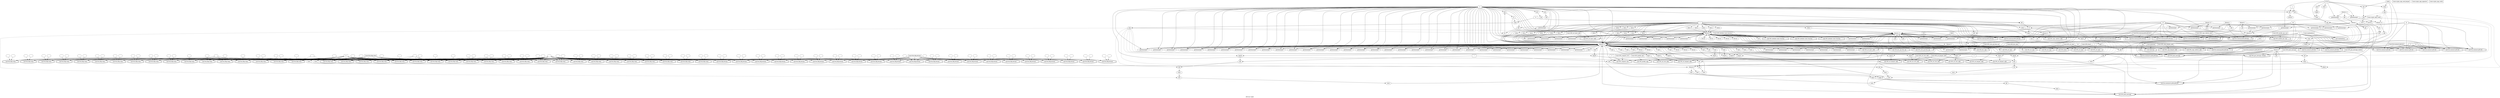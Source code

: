 digraph "DFG for 'Grafo'  "{
label="DFG for 'Grafo' ";
node_4[shape=ellipse,style=solid,label=""]
node_3[shape=doubleoctagon,style=solid,label="Call llvm.dbg.value"]
"node_4"->"node_3"
node_0[shape=ellipse,style=dashed,label="Memory 5"]
node_31[shape=octagon,style=solid,label="getelementptr"]
"node_0"->"node_31"
node_56[shape=octagon,style=solid,label="getelementptr"]
"node_0"->"node_56"
node_57[shape=doubleoctagon,style=solid,label="Call randombytes"]
"node_0"->"node_57"
node_59[shape=octagon,style=solid,label="getelementptr"]
"node_0"->"node_59"
node_33[shape=octagon,style=solid,label="bitcast"]
"node_0"->"node_33"
node_34[shape=doubleoctagon,style=solid,label="Call llvm.memcpy.p0i8.p0i8.i64"]
"node_0"->"node_34"
node_35[shape=octagon,style=solid,label="getelementptr"]
"node_0"->"node_35"
node_36[shape=octagon,style=solid,label="bitcast"]
"node_0"->"node_36"
node_37[shape=doubleoctagon,style=solid,label="Call llvm.memcpy.p0i8.p0i8.i64"]
"node_0"->"node_37"
node_38[shape=doubleoctagon,style=solid,label="Call SPX_initialize_hash_function"]
"node_0"->"node_38"
node_41[shape=doubleoctagon,style=solid,label="Call SPX_merkle_gen_root"]
"node_0"->"node_41"
node_128[shape=octagon,style=solid,label="getelementptr"]
"node_0"->"node_128"
node_129[shape=octagon,style=solid,label="bitcast"]
"node_0"->"node_129"
node_130[shape=doubleoctagon,style=solid,label="Call llvm.memcpy.p0i8.p0i8.i64"]
"node_0"->"node_130"
node_131[shape=octagon,style=solid,label="getelementptr"]
"node_0"->"node_131"
node_132[shape=octagon,style=solid,label="bitcast"]
"node_0"->"node_132"
node_133[shape=doubleoctagon,style=solid,label="Call llvm.memcpy.p0i8.p0i8.i64"]
"node_0"->"node_133"
node_134[shape=doubleoctagon,style=solid,label="Call SPX_initialize_hash_function"]
"node_0"->"node_134"
node_141[shape=octagon,style=solid,label="getelementptr"]
"node_0"->"node_141"
node_142[shape=doubleoctagon,style=solid,label="Call randombytes"]
"node_0"->"node_142"
node_143[shape=octagon,style=solid,label="getelementptr"]
"node_0"->"node_143"
node_144[shape=doubleoctagon,style=solid,label="Call SPX_gen_message_random"]
"node_0"->"node_144"
node_150[shape=doubleoctagon,style=solid,label="Call SPX_hash_message"]
"node_0"->"node_150"
node_168[shape=doubleoctagon,style=solid,label="Call SPX_fors_sign"]
"node_0"->"node_168"
node_207[shape=doubleoctagon,style=solid,label="Call SPX_merkle_sign"]
"node_0"->"node_207"
node_298[shape=octagon,style=solid,label="getelementptr"]
"node_0"->"node_298"
node_299[shape=octagon,style=solid,label="bitcast"]
"node_0"->"node_299"
node_300[shape=doubleoctagon,style=solid,label="Call llvm.memcpy.p0i8.p0i8.i64"]
"node_0"->"node_300"
node_301[shape=doubleoctagon,style=solid,label="Call SPX_initialize_hash_function"]
"node_0"->"node_301"
node_309[shape=doubleoctagon,style=solid,label="Call SPX_hash_message"]
"node_0"->"node_309"
node_325[shape=doubleoctagon,style=solid,label="Call SPX_fors_pk_from_sig"]
"node_0"->"node_325"
node_362[shape=doubleoctagon,style=solid,label="Call SPX_wots_pk_from_sig"]
"node_0"->"node_362"
node_369[shape=doubleoctagon,style=solid,label="Call SPX_thash"]
"node_0"->"node_369"
node_377[shape=doubleoctagon,style=solid,label="Call SPX_compute_root"]
"node_0"->"node_377"
node_480[shape=octagon,style=solid,label="phi"]
"node_0"->"node_480"
node_1[shape=octagon,style=solid,label="alloca"]
"node_1"->"node_0"
node_2[shape=box,style=solid,label="1"]
"node_2"->"node_1"
node_28[shape=doubleoctagon,style=solid,label="Call llvm.memcpy.p0i8.p0i8.i64"]
"node_2"->"node_28"
node_63[shape=octagon,style=solid,label="alloca"]
"node_2"->"node_63"
node_64[shape=octagon,style=solid,label="alloca"]
"node_2"->"node_64"
node_66[shape=octagon,style=solid,label="alloca"]
"node_2"->"node_66"
node_68[shape=octagon,style=solid,label="alloca"]
"node_2"->"node_68"
node_69[shape=octagon,style=solid,label="alloca"]
"node_2"->"node_69"
node_70[shape=octagon,style=solid,label="alloca"]
"node_2"->"node_70"
node_71[shape=octagon,style=solid,label="alloca"]
"node_2"->"node_71"
node_72[shape=octagon,style=solid,label="alloca"]
"node_2"->"node_72"
node_19[shape=doubleoctagon,style=solid,label="Call llvm.memcpy.p0i8.p0i8.i64"]
"node_2"->"node_19"
"node_2"->"node_34"
"node_2"->"node_35"
"node_2"->"node_37"
node_45[shape=doubleoctagon,style=solid,label="Call llvm.memcpy.p0i8.p0i8.i64"]
"node_2"->"node_45"
node_46[shape=octagon,style=solid,label="alloca"]
"node_2"->"node_46"
"node_2"->"node_128"
"node_2"->"node_130"
"node_2"->"node_133"
node_180[shape=octagon,style=solid,label="add"]
"node_2"->"node_180"
node_455[shape=doubleoctagon,style=solid,label="Call llvm.memset.p0i8.i64"]
"node_2"->"node_455"
node_230[shape=octagon,style=solid,label="alloca"]
"node_2"->"node_230"
node_231[shape=octagon,style=solid,label="alloca"]
"node_2"->"node_231"
node_232[shape=octagon,style=solid,label="alloca"]
"node_2"->"node_232"
node_233[shape=octagon,style=solid,label="alloca"]
"node_2"->"node_233"
node_234[shape=octagon,style=solid,label="alloca"]
"node_2"->"node_234"
node_235[shape=octagon,style=solid,label="alloca"]
"node_2"->"node_235"
node_236[shape=octagon,style=solid,label="alloca"]
"node_2"->"node_236"
node_237[shape=octagon,style=solid,label="alloca"]
"node_2"->"node_237"
node_238[shape=octagon,style=solid,label="alloca"]
"node_2"->"node_238"
node_239[shape=octagon,style=solid,label="alloca"]
"node_2"->"node_239"
"node_2"->"node_300"
node_307[shape=doubleoctagon,style=solid,label="Call SPX_set_type"]
"node_2"->"node_307"
node_335[shape=octagon,style=solid,label="add"]
"node_2"->"node_335"
node_405[shape=octagon,style=solid,label="alloca"]
"node_2"->"node_405"
node_429[shape=doubleoctagon,style=solid,label="Call llvm.memmove.p0i8.p0i8.i64"]
"node_2"->"node_429"
node_470[shape=doubleoctagon,style=solid,label="Call llvm.memset.p0i8.i64"]
"node_2"->"node_470"
node_475[shape=doubleoctagon,style=solid,label="Call llvm.memmove.p0i8.p0i8.i64"]
"node_2"->"node_475"
node_23[shape=box,style=solid,label="0"]
"node_23"->"node_28"
"node_23"->"node_19"
"node_23"->"node_34"
"node_23"->"node_37"
"node_23"->"node_45"
node_119[shape=doubleoctagon,style=solid,label="Call llvm.memset.p0i8.i64"]
"node_23"->"node_119"
node_127[shape=doubleoctagon,style=solid,label="Call llvm.memset.p0i8.i64"]
"node_23"->"node_127"
"node_23"->"node_130"
"node_23"->"node_133"
"node_23"->"node_455"
node_284[shape=doubleoctagon,style=solid,label="Call llvm.memset.p0i8.i64"]
"node_23"->"node_284"
node_289[shape=doubleoctagon,style=solid,label="Call llvm.memset.p0i8.i64"]
"node_23"->"node_289"
node_294[shape=doubleoctagon,style=solid,label="Call llvm.memset.p0i8.i64"]
"node_23"->"node_294"
"node_23"->"node_300"
"node_23"->"node_429"
"node_23"->"node_470"
"node_23"->"node_475"
node_24[shape=box,style=solid,label="Const:llvm.memcpy.p0i8.p0i8.i64"]
"node_24"->"node_28"
"node_24"->"node_19"
"node_24"->"node_34"
"node_24"->"node_37"
"node_24"->"node_45"
"node_24"->"node_130"
"node_24"->"node_133"
"node_24"->"node_300"
node_25[shape=ellipse,style=dashed,label="Memory 6"]
"node_25"->"node_28"
"node_25"->"node_41"
"node_25"->"node_45"
node_26[shape=octagon,style=solid,label="getelementptr"]
"node_26"->"node_25"
node_27[shape=box,style=solid,label="32"]
"node_27"->"node_26"
node_96[shape=octagon,style=solid,label="getelementptr"]
"node_27"->"node_96"
"node_27"->"node_119"
"node_27"->"node_127"
"node_27"->"node_284"
"node_27"->"node_289"
"node_27"->"node_294"
node_29[shape=ellipse,style=dashed,label="Memory 1"]
"node_29"->"node_28"
"node_29"->"node_34"
node_43[shape=octagon,style=solid,label="getelementptr"]
"node_29"->"node_43"
node_478[shape=octagon,style=solid,label="phi"]
"node_29"->"node_478"
node_30[shape=box,style=solid,label="16"]
"node_30"->"node_28"
"node_30"->"node_34"
"node_30"->"node_37"
"node_30"->"node_43"
"node_30"->"node_45"
node_91[shape=octagon,style=solid,label="getelementptr"]
"node_30"->"node_91"
"node_30"->"node_130"
"node_30"->"node_133"
"node_30"->"node_142"
node_152[shape=octagon,style=solid,label="getelementptr"]
"node_30"->"node_152"
node_398[shape=doubleoctagon,style=solid,label="Call memcmp"]
"node_30"->"node_398"
node_258[shape=octagon,style=solid,label="getelementptr"]
"node_30"->"node_258"
"node_30"->"node_300"
node_311[shape=octagon,style=solid,label="getelementptr"]
"node_30"->"node_311"
"node_31"->"node_0"
node_32[shape=box,style=solid,label="0"]
"node_32"->"node_31"
"node_32"->"node_56"
"node_32"->"node_59"
"node_32"->"node_35"
node_190[shape=octagon,style=solid,label="getelementptr"]
"node_32"->"node_190"
"node_32"->"node_128"
"node_32"->"node_131"
node_135[shape=octagon,style=solid,label="getelementptr"]
"node_32"->"node_135"
node_136[shape=doubleoctagon,style=solid,label="Call SPX_set_type"]
"node_32"->"node_136"
node_138[shape=octagon,style=solid,label="getelementptr"]
"node_32"->"node_138"
"node_32"->"node_141"
"node_32"->"node_143"
node_149[shape=octagon,style=solid,label="getelementptr"]
"node_32"->"node_149"
node_155[shape=octagon,style=solid,label="getelementptr"]
"node_32"->"node_155"
node_160[shape=octagon,style=solid,label="getelementptr"]
"node_32"->"node_160"
node_165[shape=octagon,style=solid,label="getelementptr"]
"node_32"->"node_165"
node_166[shape=octagon,style=solid,label="getelementptr"]
"node_32"->"node_166"
node_167[shape=octagon,style=solid,label="getelementptr"]
"node_32"->"node_167"
node_178[shape=octagon,style=solid,label="phi"]
"node_32"->"node_178"
node_187[shape=octagon,style=solid,label="getelementptr"]
"node_32"->"node_187"
node_396[shape=octagon,style=solid,label="getelementptr"]
"node_32"->"node_396"
node_348[shape=octagon,style=solid,label="getelementptr"]
"node_32"->"node_348"
node_349[shape=octagon,style=solid,label="getelementptr"]
"node_32"->"node_349"
node_351[shape=octagon,style=solid,label="getelementptr"]
"node_32"->"node_351"
node_355[shape=octagon,style=solid,label="getelementptr"]
"node_32"->"node_355"
node_194[shape=octagon,style=solid,label="getelementptr"]
"node_32"->"node_194"
node_195[shape=octagon,style=solid,label="getelementptr"]
"node_32"->"node_195"
node_198[shape=octagon,style=solid,label="getelementptr"]
"node_32"->"node_198"
node_202[shape=octagon,style=solid,label="getelementptr"]
"node_32"->"node_202"
node_203[shape=octagon,style=solid,label="getelementptr"]
"node_32"->"node_203"
node_204[shape=octagon,style=solid,label="getelementptr"]
"node_32"->"node_204"
"node_32"->"node_298"
node_302[shape=octagon,style=solid,label="getelementptr"]
"node_32"->"node_302"
node_303[shape=doubleoctagon,style=solid,label="Call SPX_set_type"]
"node_32"->"node_303"
node_304[shape=octagon,style=solid,label="getelementptr"]
"node_32"->"node_304"
node_306[shape=octagon,style=solid,label="getelementptr"]
"node_32"->"node_306"
node_308[shape=octagon,style=solid,label="getelementptr"]
"node_32"->"node_308"
node_314[shape=octagon,style=solid,label="getelementptr"]
"node_32"->"node_314"
node_318[shape=octagon,style=solid,label="getelementptr"]
"node_32"->"node_318"
node_322[shape=octagon,style=solid,label="getelementptr"]
"node_32"->"node_322"
node_323[shape=octagon,style=solid,label="getelementptr"]
"node_32"->"node_323"
node_324[shape=octagon,style=solid,label="getelementptr"]
"node_32"->"node_324"
node_333[shape=octagon,style=solid,label="phi"]
"node_32"->"node_333"
node_342[shape=octagon,style=solid,label="getelementptr"]
"node_32"->"node_342"
node_344[shape=octagon,style=solid,label="getelementptr"]
"node_32"->"node_344"
node_356[shape=octagon,style=solid,label="getelementptr"]
"node_32"->"node_356"
node_359[shape=octagon,style=solid,label="getelementptr"]
"node_32"->"node_359"
node_360[shape=octagon,style=solid,label="getelementptr"]
"node_32"->"node_360"
node_361[shape=octagon,style=solid,label="getelementptr"]
"node_32"->"node_361"
node_366[shape=octagon,style=solid,label="getelementptr"]
"node_32"->"node_366"
node_367[shape=octagon,style=solid,label="getelementptr"]
"node_32"->"node_367"
node_368[shape=octagon,style=solid,label="getelementptr"]
"node_32"->"node_368"
node_372[shape=octagon,style=solid,label="getelementptr"]
"node_32"->"node_372"
node_373[shape=octagon,style=solid,label="getelementptr"]
"node_32"->"node_373"
node_376[shape=octagon,style=solid,label="getelementptr"]
"node_32"->"node_376"
"node_32"->"node_377"
node_401[shape=octagon,style=solid,label="icmp"]
"node_32"->"node_401"
node_403[shape=octagon,style=solid,label="phi"]
"node_32"->"node_403"
node_469[shape=octagon,style=solid,label="icmp"]
"node_32"->"node_469"
node_477[shape=octagon,style=solid,label="phi"]
"node_32"->"node_477"
node_481[shape=octagon,style=solid,label="phi"]
"node_32"->"node_481"
node_487[shape=octagon,style=solid,label="phi"]
"node_32"->"node_487"
node_5[shape=box,style=solid,label="0"]
node_9[shape=doubleoctagon,style=solid,label="Call llvm.dbg.value"]
"node_5"->"node_9"
node_73[shape=doubleoctagon,style=solid,label="Call llvm.dbg.value"]
"node_5"->"node_73"
node_76[shape=doubleoctagon,style=solid,label="Call llvm.dbg.value"]
"node_5"->"node_76"
node_12[shape=doubleoctagon,style=solid,label="Call llvm.dbg.value"]
"node_5"->"node_12"
"node_5"->"node_3"
node_47[shape=doubleoctagon,style=solid,label="Call llvm.dbg.value"]
"node_5"->"node_47"
node_50[shape=doubleoctagon,style=solid,label="Call llvm.dbg.value"]
"node_5"->"node_50"
node_79[shape=doubleoctagon,style=solid,label="Call llvm.dbg.value"]
"node_5"->"node_79"
node_82[shape=doubleoctagon,style=solid,label="Call llvm.dbg.value"]
"node_5"->"node_82"
node_85[shape=doubleoctagon,style=solid,label="Call llvm.dbg.value"]
"node_5"->"node_85"
node_93[shape=doubleoctagon,style=solid,label="Call llvm.dbg.value"]
"node_5"->"node_93"
node_97[shape=doubleoctagon,style=solid,label="Call llvm.dbg.value"]
"node_5"->"node_97"
node_225[shape=doubleoctagon,style=solid,label="Call llvm.dbg.value"]
"node_5"->"node_225"
node_153[shape=doubleoctagon,style=solid,label="Call llvm.dbg.value"]
"node_5"->"node_153"
node_172[shape=doubleoctagon,style=solid,label="Call llvm.dbg.value"]
"node_5"->"node_172"
node_174[shape=doubleoctagon,style=solid,label="Call llvm.dbg.value"]
"node_5"->"node_174"
node_209[shape=doubleoctagon,style=solid,label="Call llvm.dbg.value"]
"node_5"->"node_209"
node_449[shape=doubleoctagon,style=solid,label="Call llvm.dbg.value"]
"node_5"->"node_449"
node_456[shape=octagon,style=solid,label="store"]
"node_5"->"node_456"
node_240[shape=doubleoctagon,style=solid,label="Call llvm.dbg.value"]
"node_5"->"node_240"
node_243[shape=doubleoctagon,style=solid,label="Call llvm.dbg.value"]
"node_5"->"node_243"
node_246[shape=doubleoctagon,style=solid,label="Call llvm.dbg.value"]
"node_5"->"node_246"
node_249[shape=doubleoctagon,style=solid,label="Call llvm.dbg.value"]
"node_5"->"node_249"
node_252[shape=doubleoctagon,style=solid,label="Call llvm.dbg.value"]
"node_5"->"node_252"
node_259[shape=doubleoctagon,style=solid,label="Call llvm.dbg.value"]
"node_5"->"node_259"
node_312[shape=doubleoctagon,style=solid,label="Call llvm.dbg.value"]
"node_5"->"node_312"
node_328[shape=doubleoctagon,style=solid,label="Call llvm.dbg.value"]
"node_5"->"node_328"
node_330[shape=doubleoctagon,style=solid,label="Call llvm.dbg.value"]
"node_5"->"node_330"
node_364[shape=doubleoctagon,style=solid,label="Call llvm.dbg.value"]
"node_5"->"node_364"
node_380[shape=doubleoctagon,style=solid,label="Call llvm.dbg.value"]
"node_5"->"node_380"
node_394[shape=doubleoctagon,style=solid,label="Call llvm.dbg.value"]
"node_5"->"node_394"
node_406[shape=doubleoctagon,style=solid,label="Call llvm.dbg.value"]
"node_5"->"node_406"
node_409[shape=doubleoctagon,style=solid,label="Call llvm.dbg.value"]
"node_5"->"node_409"
node_412[shape=doubleoctagon,style=solid,label="Call llvm.dbg.value"]
"node_5"->"node_412"
node_415[shape=doubleoctagon,style=solid,label="Call llvm.dbg.value"]
"node_5"->"node_415"
node_418[shape=doubleoctagon,style=solid,label="Call llvm.dbg.value"]
"node_5"->"node_418"
node_437[shape=doubleoctagon,style=solid,label="Call llvm.dbg.value"]
"node_5"->"node_437"
node_440[shape=doubleoctagon,style=solid,label="Call llvm.dbg.value"]
"node_5"->"node_440"
node_443[shape=doubleoctagon,style=solid,label="Call llvm.dbg.value"]
"node_5"->"node_443"
node_446[shape=doubleoctagon,style=solid,label="Call llvm.dbg.value"]
"node_5"->"node_446"
node_471[shape=octagon,style=solid,label="store"]
"node_5"->"node_471"
node_8[shape=box,style=solid,label="Const:llvm.dbg.value"]
"node_8"->"node_9"
"node_8"->"node_73"
"node_8"->"node_76"
"node_8"->"node_12"
"node_8"->"node_3"
"node_8"->"node_47"
"node_8"->"node_50"
"node_8"->"node_79"
"node_8"->"node_82"
"node_8"->"node_85"
"node_8"->"node_93"
"node_8"->"node_97"
"node_8"->"node_225"
"node_8"->"node_153"
"node_8"->"node_172"
"node_8"->"node_174"
"node_8"->"node_209"
"node_8"->"node_449"
"node_8"->"node_240"
"node_8"->"node_243"
"node_8"->"node_246"
"node_8"->"node_249"
"node_8"->"node_252"
"node_8"->"node_259"
"node_8"->"node_312"
"node_8"->"node_328"
"node_8"->"node_330"
"node_8"->"node_364"
"node_8"->"node_380"
"node_8"->"node_394"
"node_8"->"node_406"
"node_8"->"node_409"
"node_8"->"node_412"
"node_8"->"node_415"
"node_8"->"node_418"
"node_8"->"node_437"
"node_8"->"node_440"
"node_8"->"node_443"
"node_8"->"node_446"
node_52[shape=ellipse,style=solid,label=""]
"node_52"->"node_50"
node_53[shape=doubleoctagon,style=solid,label="Call llvm.dbg.declare"]
node_54[shape=ellipse,style=solid,label=""]
"node_54"->"node_53"
node_55[shape=ellipse,style=solid,label=""]
"node_55"->"node_53"
"node_56"->"node_0"
node_58[shape=box,style=solid,label="Const:randombytes"]
"node_58"->"node_57"
"node_58"->"node_142"
"node_59"->"node_0"
node_60[shape=ellipse,style=solid,label="call"]
node_494[shape=box,style=solid,label="Const:crypto_sign_verify"]
node_397[shape=ellipse,style=solid,label="call"]
"node_494"->"node_397" [style=dashed]
node_295[shape=ellipse,style=solid,label="cmp"]
"node_494"->"node_295" [style=dashed]
node_400[shape=ellipse,style=solid,label="tobool"]
"node_494"->"node_400" [style=dashed]
node_402[shape=ellipse,style=solid,label="retval.0"]
"node_494"->"node_402" [style=dashed]
node_62[shape=box,style=solid,label="Const:crypto_sign_seed_keypair"]
"node_63"->"node_0"
"node_64"->"node_0"
node_65[shape=ellipse,style=dashed,label="Memory 11"]
"node_65"->"node_190"
node_192[shape=octagon,style=solid,label="load"]
"node_65"->"node_192"
node_118[shape=octagon,style=solid,label="bitcast"]
"node_65"->"node_118"
"node_65"->"node_119"
node_126[shape=octagon,style=solid,label="bitcast"]
"node_65"->"node_126"
"node_65"->"node_127"
"node_65"->"node_135"
"node_65"->"node_136"
"node_65"->"node_138"
node_139[shape=doubleoctagon,style=solid,label="Call SPX_set_type"]
"node_65"->"node_139"
"node_65"->"node_144"
"node_65"->"node_149"
"node_65"->"node_150"
"node_65"->"node_155"
node_157[shape=octagon,style=solid,label="load"]
"node_65"->"node_157"
node_158[shape=doubleoctagon,style=solid,label="Call SPX_set_tree_addr"]
"node_65"->"node_158"
"node_65"->"node_160"
node_162[shape=octagon,style=solid,label="load"]
"node_65"->"node_162"
node_163[shape=doubleoctagon,style=solid,label="Call SPX_set_keypair_addr"]
"node_65"->"node_163"
"node_65"->"node_166"
"node_65"->"node_167"
"node_65"->"node_168"
"node_65"->"node_187"
"node_65"->"node_396"
"node_65"->"node_398"
"node_65"->"node_348"
"node_65"->"node_349"
node_350[shape=doubleoctagon,style=solid,label="Call SPX_copy_subtree_addr"]
"node_65"->"node_350"
"node_65"->"node_351"
node_353[shape=octagon,style=solid,label="load"]
"node_65"->"node_353"
node_354[shape=doubleoctagon,style=solid,label="Call SPX_set_keypair_addr"]
"node_65"->"node_354"
"node_65"->"node_355"
"node_65"->"node_194"
"node_65"->"node_195"
"node_65"->"node_198"
node_200[shape=octagon,style=solid,label="load"]
"node_65"->"node_200"
"node_65"->"node_203"
"node_65"->"node_204"
node_206[shape=octagon,style=solid,label="load"]
"node_65"->"node_206"
node_212[shape=octagon,style=solid,label="load"]
"node_65"->"node_212"
node_220[shape=octagon,style=solid,label="load"]
"node_65"->"node_220"
"node_65"->"node_455"
node_283[shape=octagon,style=solid,label="bitcast"]
"node_65"->"node_283"
"node_65"->"node_284"
node_288[shape=octagon,style=solid,label="bitcast"]
"node_65"->"node_288"
"node_65"->"node_289"
node_293[shape=octagon,style=solid,label="bitcast"]
"node_65"->"node_293"
"node_65"->"node_294"
"node_65"->"node_302"
"node_65"->"node_303"
"node_65"->"node_304"
node_305[shape=doubleoctagon,style=solid,label="Call SPX_set_type"]
"node_65"->"node_305"
"node_65"->"node_306"
"node_65"->"node_307"
"node_65"->"node_308"
"node_65"->"node_309"
"node_65"->"node_314"
node_316[shape=octagon,style=solid,label="load"]
"node_65"->"node_316"
node_317[shape=doubleoctagon,style=solid,label="Call SPX_set_tree_addr"]
"node_65"->"node_317"
"node_65"->"node_318"
node_320[shape=octagon,style=solid,label="load"]
"node_65"->"node_320"
node_321[shape=doubleoctagon,style=solid,label="Call SPX_set_keypair_addr"]
"node_65"->"node_321"
"node_65"->"node_322"
"node_65"->"node_323"
"node_65"->"node_324"
"node_65"->"node_325"
node_327[shape=octagon,style=solid,label="getelementptr"]
"node_65"->"node_327"
node_336[shape=octagon,style=solid,label="phi"]
"node_65"->"node_336"
node_337[shape=octagon,style=solid,label="getelementptr"]
"node_65"->"node_337"
node_338[shape=octagon,style=solid,label="getelementptr"]
"node_65"->"node_338"
"node_65"->"node_342"
node_343[shape=doubleoctagon,style=solid,label="Call SPX_set_layer_addr"]
"node_65"->"node_343"
"node_65"->"node_344"
node_346[shape=octagon,style=solid,label="load"]
"node_65"->"node_346"
node_347[shape=doubleoctagon,style=solid,label="Call SPX_set_tree_addr"]
"node_65"->"node_347"
"node_65"->"node_356"
node_357[shape=doubleoctagon,style=solid,label="Call SPX_copy_keypair_addr"]
"node_65"->"node_357"
"node_65"->"node_359"
"node_65"->"node_360"
"node_65"->"node_361"
"node_65"->"node_362"
"node_65"->"node_366"
"node_65"->"node_367"
"node_65"->"node_368"
"node_65"->"node_369"
"node_65"->"node_372"
"node_65"->"node_373"
node_375[shape=octagon,style=solid,label="load"]
"node_65"->"node_375"
"node_65"->"node_376"
"node_65"->"node_377"
node_383[shape=octagon,style=solid,label="load"]
"node_65"->"node_383"
node_390[shape=octagon,style=solid,label="load"]
"node_65"->"node_390"
"node_65"->"node_429"
"node_65"->"node_470"
"node_65"->"node_475"
"node_66"->"node_65"
node_67[shape=ellipse,style=dashed,label="Memory 13"]
node_193[shape=doubleoctagon,style=solid,label="Call SPX_set_tree_addr"]
"node_67"->"node_193"
"node_67"->"node_133"
"node_67"->"node_150"
"node_67"->"node_165"
"node_67"->"node_168"
node_170[shape=octagon,style=solid,label="getelementptr"]
"node_67"->"node_170"
node_181[shape=octagon,style=solid,label="phi"]
"node_67"->"node_181"
node_182[shape=octagon,style=solid,label="getelementptr"]
"node_67"->"node_182"
node_188[shape=doubleoctagon,style=solid,label="Call SPX_set_layer_addr"]
"node_67"->"node_188"
node_196[shape=doubleoctagon,style=solid,label="Call SPX_copy_subtree_addr"]
"node_67"->"node_196"
node_201[shape=doubleoctagon,style=solid,label="Call SPX_set_keypair_addr"]
"node_67"->"node_201"
"node_67"->"node_202"
"node_67"->"node_207"
"node_67"->"node_258"
"node_67"->"node_300"
"node_67"->"node_309"
node_492[shape=octagon,style=solid,label="phi"]
"node_67"->"node_492"
"node_68"->"node_67"
"node_69"->"node_65"
"node_70"->"node_65"
"node_71"->"node_65"
"node_72"->"node_65"
node_74[shape=ellipse,style=solid,label=""]
"node_74"->"node_73"
node_75[shape=ellipse,style=solid,label=""]
"node_75"->"node_73"
"node_75"->"node_153"
"node_75"->"node_172"
"node_75"->"node_209"
node_77[shape=ellipse,style=solid,label=""]
"node_77"->"node_76"
node_13[shape=ellipse,style=solid,label=""]
"node_13"->"node_12"
node_14[shape=ellipse,style=solid,label=""]
"node_14"->"node_12"
node_10[shape=ellipse,style=solid,label=""]
"node_10"->"node_9"
node_11[shape=ellipse,style=solid,label=""]
"node_11"->"node_9"
node_7[shape=ellipse,style=solid,label=""]
"node_7"->"node_9"
"node_7"->"node_53"
"node_7"->"node_73"
"node_7"->"node_76"
"node_7"->"node_12"
node_15[shape=doubleoctagon,style=solid,label="Call llvm.dbg.declare"]
"node_7"->"node_15"
"node_7"->"node_3"
"node_7"->"node_47"
"node_7"->"node_50"
"node_7"->"node_79"
"node_7"->"node_82"
"node_7"->"node_85"
node_88[shape=doubleoctagon,style=solid,label="Call llvm.dbg.declare"]
"node_7"->"node_88"
"node_7"->"node_93"
"node_7"->"node_97"
node_100[shape=doubleoctagon,style=solid,label="Call llvm.dbg.declare"]
"node_7"->"node_100"
"node_7"->"node_225"
node_103[shape=doubleoctagon,style=solid,label="Call llvm.dbg.declare"]
"node_7"->"node_103"
node_106[shape=doubleoctagon,style=solid,label="Call llvm.dbg.declare"]
"node_7"->"node_106"
node_109[shape=doubleoctagon,style=solid,label="Call llvm.dbg.declare"]
"node_7"->"node_109"
node_112[shape=doubleoctagon,style=solid,label="Call llvm.dbg.declare"]
"node_7"->"node_112"
node_115[shape=doubleoctagon,style=solid,label="Call llvm.dbg.declare"]
"node_7"->"node_115"
node_123[shape=doubleoctagon,style=solid,label="Call llvm.dbg.declare"]
"node_7"->"node_123"
"node_7"->"node_153"
"node_7"->"node_172"
"node_7"->"node_174"
"node_7"->"node_209"
"node_7"->"node_449"
"node_7"->"node_240"
"node_7"->"node_243"
"node_7"->"node_246"
"node_7"->"node_249"
"node_7"->"node_252"
node_255[shape=doubleoctagon,style=solid,label="Call llvm.dbg.declare"]
"node_7"->"node_255"
"node_7"->"node_259"
node_262[shape=doubleoctagon,style=solid,label="Call llvm.dbg.declare"]
"node_7"->"node_262"
node_265[shape=doubleoctagon,style=solid,label="Call llvm.dbg.declare"]
"node_7"->"node_265"
node_268[shape=doubleoctagon,style=solid,label="Call llvm.dbg.declare"]
"node_7"->"node_268"
node_271[shape=doubleoctagon,style=solid,label="Call llvm.dbg.declare"]
"node_7"->"node_271"
node_274[shape=doubleoctagon,style=solid,label="Call llvm.dbg.declare"]
"node_7"->"node_274"
node_277[shape=doubleoctagon,style=solid,label="Call llvm.dbg.declare"]
"node_7"->"node_277"
node_280[shape=doubleoctagon,style=solid,label="Call llvm.dbg.declare"]
"node_7"->"node_280"
node_285[shape=doubleoctagon,style=solid,label="Call llvm.dbg.declare"]
"node_7"->"node_285"
node_290[shape=doubleoctagon,style=solid,label="Call llvm.dbg.declare"]
"node_7"->"node_290"
"node_7"->"node_312"
"node_7"->"node_328"
"node_7"->"node_330"
"node_7"->"node_364"
"node_7"->"node_380"
"node_7"->"node_394"
"node_7"->"node_406"
"node_7"->"node_409"
"node_7"->"node_412"
"node_7"->"node_415"
"node_7"->"node_418"
node_421[shape=doubleoctagon,style=solid,label="Call llvm.dbg.declare"]
"node_7"->"node_421"
"node_7"->"node_437"
"node_7"->"node_440"
"node_7"->"node_443"
"node_7"->"node_446"
node_16[shape=ellipse,style=solid,label=""]
"node_16"->"node_15"
node_17[shape=ellipse,style=solid,label=""]
"node_17"->"node_15"
node_18[shape=box,style=solid,label="Const:llvm.dbg.declare"]
"node_18"->"node_53"
"node_18"->"node_15"
"node_18"->"node_88"
"node_18"->"node_100"
"node_18"->"node_103"
"node_18"->"node_106"
"node_18"->"node_109"
"node_18"->"node_112"
"node_18"->"node_115"
"node_18"->"node_123"
"node_18"->"node_255"
"node_18"->"node_262"
"node_18"->"node_265"
"node_18"->"node_268"
"node_18"->"node_271"
"node_18"->"node_274"
"node_18"->"node_277"
"node_18"->"node_280"
"node_18"->"node_285"
"node_18"->"node_290"
"node_18"->"node_421"
node_20[shape=ellipse,style=dashed,label="Memory 2"]
"node_20"->"node_26"
"node_20"->"node_19"
"node_20"->"node_37"
node_40[shape=octagon,style=solid,label="getelementptr"]
"node_20"->"node_40"
node_44[shape=octagon,style=solid,label="getelementptr"]
"node_20"->"node_44"
node_479[shape=octagon,style=solid,label="phi"]
"node_20"->"node_479"
node_21[shape=ellipse,style=dashed,label="Memory 3"]
"node_21"->"node_19"
node_22[shape=box,style=solid,label="48"]
"node_22"->"node_57"
"node_22"->"node_19"
"node_22"->"node_40"
"node_22"->"node_44"
"node_22"->"node_337"
"node_33"->"node_0"
"node_35"->"node_0"
"node_36"->"node_0"
node_39[shape=box,style=solid,label="Const:SPX_initialize_hash_function"]
"node_39"->"node_38"
"node_39"->"node_134"
"node_39"->"node_301"
"node_40"->"node_25"
node_42[shape=box,style=solid,label="Const:SPX_merkle_gen_root"]
"node_42"->"node_41"
"node_43"->"node_25"
"node_44"->"node_25"
"node_46"->"node_0"
node_48[shape=ellipse,style=solid,label=""]
"node_48"->"node_47"
node_49[shape=ellipse,style=solid,label=""]
"node_49"->"node_47"
node_51[shape=ellipse,style=solid,label=""]
"node_51"->"node_50"
node_6[shape=ellipse,style=solid,label=""]
"node_6"->"node_3"
node_78[shape=ellipse,style=solid,label=""]
"node_78"->"node_76"
node_80[shape=ellipse,style=solid,label=""]
"node_80"->"node_79"
node_81[shape=ellipse,style=solid,label=""]
"node_81"->"node_79"
node_83[shape=ellipse,style=solid,label=""]
"node_83"->"node_82"
node_84[shape=ellipse,style=solid,label=""]
"node_84"->"node_82"
node_86[shape=ellipse,style=solid,label=""]
"node_86"->"node_85"
node_87[shape=ellipse,style=solid,label=""]
"node_87"->"node_85"
node_89[shape=ellipse,style=solid,label=""]
"node_89"->"node_88"
node_90[shape=ellipse,style=solid,label=""]
"node_90"->"node_88"
"node_91"->"node_65"
node_92[shape=ellipse,style=dashed,label="Memory 10"]
"node_92"->"node_91"
"node_92"->"node_96"
"node_92"->"node_130"
node_486[shape=octagon,style=solid,label="phi"]
"node_92"->"node_486"
node_94[shape=ellipse,style=solid,label=""]
"node_94"->"node_93"
node_95[shape=ellipse,style=solid,label=""]
"node_95"->"node_93"
"node_96"->"node_67"
node_98[shape=ellipse,style=solid,label=""]
"node_98"->"node_97"
node_99[shape=ellipse,style=solid,label=""]
"node_99"->"node_97"
node_101[shape=ellipse,style=solid,label=""]
"node_101"->"node_100"
node_102[shape=ellipse,style=solid,label=""]
"node_102"->"node_100"
node_222[shape=octagon,style=solid,label="lshr"]
node_221[shape=ellipse,style=solid,label="shr"]
"node_222"->"node_221"
node_223[shape=box,style=solid,label="3"]
"node_223"->"node_222"
node_392[shape=octagon,style=solid,label="lshr"]
"node_223"->"node_392"
node_224[shape=octagon,style=solid,label="store"]
"node_224"->"node_65"
node_226[shape=ellipse,style=solid,label=""]
"node_226"->"node_225"
node_189[shape=box,style=solid,label="Const:SPX_set_layer_addr"]
"node_189"->"node_188"
"node_189"->"node_343"
"node_190"->"node_67"
node_191[shape=ellipse,style=solid,label="tmp23"]
"node_191"->"node_193"
"node_192"->"node_191"
node_104[shape=ellipse,style=solid,label=""]
"node_104"->"node_103"
node_105[shape=ellipse,style=solid,label=""]
"node_105"->"node_103"
node_107[shape=ellipse,style=solid,label=""]
"node_107"->"node_106"
node_108[shape=ellipse,style=solid,label=""]
"node_108"->"node_106"
node_110[shape=ellipse,style=solid,label=""]
"node_110"->"node_109"
node_111[shape=ellipse,style=solid,label=""]
"node_111"->"node_109"
node_113[shape=ellipse,style=solid,label=""]
"node_113"->"node_112"
node_114[shape=ellipse,style=solid,label=""]
"node_114"->"node_112"
node_116[shape=ellipse,style=solid,label=""]
"node_116"->"node_115"
node_117[shape=ellipse,style=solid,label=""]
"node_117"->"node_115"
"node_118"->"node_65"
node_120[shape=box,style=solid,label="0"]
"node_120"->"node_119"
"node_120"->"node_127"
"node_120"->"node_455"
"node_120"->"node_284"
"node_120"->"node_289"
"node_120"->"node_294"
"node_120"->"node_470"
node_121[shape=box,style=solid,label="16"]
"node_121"->"node_119"
"node_121"->"node_127"
"node_121"->"node_284"
"node_121"->"node_289"
"node_121"->"node_294"
node_122[shape=box,style=solid,label="Const:llvm.memset.p0i8.i64"]
"node_122"->"node_119"
"node_122"->"node_127"
"node_122"->"node_455"
"node_122"->"node_284"
"node_122"->"node_289"
"node_122"->"node_294"
"node_122"->"node_470"
node_124[shape=ellipse,style=solid,label=""]
"node_124"->"node_123"
node_125[shape=ellipse,style=solid,label=""]
"node_125"->"node_123"
"node_126"->"node_65"
"node_128"->"node_0"
"node_129"->"node_0"
"node_131"->"node_0"
"node_132"->"node_0"
"node_135"->"node_65"
node_137[shape=box,style=solid,label="Const:SPX_set_type"]
"node_137"->"node_136"
"node_137"->"node_139"
"node_137"->"node_303"
"node_137"->"node_305"
"node_137"->"node_307"
"node_138"->"node_65"
node_140[shape=box,style=solid,label="2"]
"node_140"->"node_139"
"node_140"->"node_305"
"node_141"->"node_0"
"node_143"->"node_0"
node_145[shape=ellipse,style=dashed,label="Memory 7"]
"node_145"->"node_144"
"node_145"->"node_150"
"node_145"->"node_152"
"node_145"->"node_309"
"node_145"->"node_311"
node_428[shape=octagon,style=solid,label="getelementptr"]
"node_145"->"node_428"
node_482[shape=octagon,style=solid,label="phi"]
"node_145"->"node_482"
node_146[shape=ellipse,style=dashed,label="Memory 9"]
"node_146"->"node_144"
"node_146"->"node_150"
"node_146"->"node_309"
"node_146"->"node_429"
"node_146"->"node_475"
node_484[shape=octagon,style=solid,label="phi"]
"node_146"->"node_484"
node_147[shape=ellipse,style=solid,label="mlen"]
"node_147"->"node_144"
"node_147"->"node_150"
node_148[shape=box,style=solid,label="Const:SPX_gen_message_random"]
"node_148"->"node_144"
"node_149"->"node_65"
node_151[shape=box,style=solid,label="Const:SPX_hash_message"]
"node_151"->"node_150"
"node_151"->"node_309"
"node_152"->"node_67"
node_154[shape=ellipse,style=solid,label=""]
"node_154"->"node_153"
"node_155"->"node_65"
node_156[shape=ellipse,style=solid,label="tmp17"]
"node_156"->"node_158"
"node_157"->"node_156"
node_159[shape=box,style=solid,label="Const:SPX_set_tree_addr"]
"node_159"->"node_193"
"node_159"->"node_158"
"node_159"->"node_317"
"node_159"->"node_347"
"node_160"->"node_65"
node_161[shape=ellipse,style=solid,label="tmp18"]
"node_161"->"node_163"
"node_162"->"node_161"
node_164[shape=box,style=solid,label="Const:SPX_set_keypair_addr"]
"node_164"->"node_163"
"node_164"->"node_354"
"node_164"->"node_201"
"node_164"->"node_321"
"node_165"->"node_67"
"node_166"->"node_65"
"node_167"->"node_65"
node_169[shape=box,style=solid,label="Const:SPX_fors_sign"]
"node_169"->"node_168"
"node_170"->"node_67"
node_171[shape=box,style=solid,label="3600"]
"node_171"->"node_170"
"node_171"->"node_327"
node_173[shape=ellipse,style=solid,label=""]
"node_173"->"node_172"
node_175[shape=ellipse,style=solid,label=""]
"node_175"->"node_174"
"node_175"->"node_330"
node_176[shape=ellipse,style=solid,label=""]
"node_176"->"node_225"
"node_176"->"node_174"
node_177[shape=ellipse,style=solid,label="i.0"]
"node_177"->"node_180"
node_185[shape=octagon,style=solid,label="icmp"]
"node_177"->"node_185"
"node_177"->"node_188"
"node_178"->"node_177"
node_179[shape=ellipse,style=solid,label="inc"]
"node_179"->"node_178"
"node_180"->"node_179"
"node_181"->"node_67"
"node_182"->"node_67"
node_183[shape=box,style=solid,label="624"]
"node_183"->"node_182"
node_184[shape=ellipse,style=solid,label="cmp"]
"node_184"->"node_67" [style=dashed]
"node_184"->"node_191" [style=dashed]
"node_184"->"node_179" [style=dashed]
node_199[shape=ellipse,style=solid,label="tmp24"]
"node_184"->"node_199" [style=dashed]
node_205[shape=ellipse,style=solid,label="tmp26"]
"node_184"->"node_205" [style=dashed]
node_211[shape=ellipse,style=solid,label="tmp28"]
"node_184"->"node_211" [style=dashed]
node_213[shape=ellipse,style=solid,label="and"]
"node_184"->"node_213" [style=dashed]
node_216[shape=ellipse,style=solid,label="conv"]
"node_184"->"node_216" [style=dashed]
node_219[shape=ellipse,style=solid,label="tmp29"]
"node_184"->"node_219" [style=dashed]
"node_184"->"node_221" [style=dashed]
"node_185"->"node_184"
node_186[shape=box,style=solid,label="21"]
"node_186"->"node_185"
node_341[shape=octagon,style=solid,label="icmp"]
"node_186"->"node_341"
"node_187"->"node_67"
node_395[shape=ellipse,style=solid,label=""]
"node_395"->"node_394"
"node_396"->"node_65"
"node_397"->"node_401"
"node_398"->"node_397"
"node_348"->"node_65"
"node_349"->"node_65"
"node_351"->"node_65"
node_352[shape=ellipse,style=solid,label="tmp19"]
"node_352"->"node_354"
"node_353"->"node_352"
"node_355"->"node_65"
"node_194"->"node_67"
"node_195"->"node_67"
node_197[shape=box,style=solid,label="Const:SPX_copy_subtree_addr"]
"node_197"->"node_350"
"node_197"->"node_196"
"node_198"->"node_67"
"node_199"->"node_201"
"node_200"->"node_199"
"node_202"->"node_67"
"node_203"->"node_67"
"node_204"->"node_67"
"node_205"->"node_207"
"node_206"->"node_205"
node_208[shape=box,style=solid,label="Const:SPX_merkle_sign"]
"node_208"->"node_207"
node_210[shape=ellipse,style=solid,label=""]
"node_210"->"node_209"
node_214[shape=octagon,style=solid,label="and"]
"node_211"->"node_214"
"node_212"->"node_211"
node_217[shape=octagon,style=solid,label="trunc"]
"node_213"->"node_217"
"node_214"->"node_213"
node_215[shape=box,style=solid,label="7"]
"node_215"->"node_214"
node_385[shape=octagon,style=solid,label="and"]
"node_215"->"node_385"
node_218[shape=octagon,style=solid,label="store"]
"node_216"->"node_218"
"node_217"->"node_216"
"node_218"->"node_65"
"node_219"->"node_222"
"node_220"->"node_219"
"node_221"->"node_224"
node_450[shape=ellipse,style=solid,label=""]
"node_450"->"node_449"
node_451[shape=ellipse,style=solid,label=""]
"node_451"->"node_449"
node_452[shape=ellipse,style=solid,label="cmp"]
"node_452"->"node_494" [style=dashed]
node_457[shape=ellipse,style=solid,label="sub"]
"node_452"->"node_457" [style=dashed]
node_460[shape=ellipse,style=dashed,label="Memory 14"]
"node_452"->"node_460" [style=dashed]
node_463[shape=ellipse,style=solid,label="tmp9"]
"node_452"->"node_463" [style=dashed]
node_465[shape=ellipse,style=solid,label="call"]
"node_452"->"node_465" [style=dashed]
node_468[shape=ellipse,style=solid,label="tobool"]
"node_452"->"node_468" [style=dashed]
node_453[shape=octagon,style=solid,label="icmp"]
"node_453"->"node_452"
node_454[shape=ellipse,style=solid,label="smlen"]
"node_454"->"node_453"
"node_454"->"node_455"
node_458[shape=octagon,style=solid,label="sub"]
"node_454"->"node_458"
"node_454"->"node_470"
node_435[shape=ellipse,style=dashed,label="Memory 0"]
"node_456"->"node_435"
node_227[shape=ellipse,style=dashed,label="Memory 8"]
node_432[shape=octagon,style=solid,label="load"]
"node_227"->"node_432"
node_483[shape=octagon,style=solid,label="phi"]
"node_227"->"node_483"
node_228[shape=octagon,style=solid,label="store"]
"node_228"->"node_227"
node_229[shape=box,style=solid,label="16720"]
"node_229"->"node_453"
"node_229"->"node_228"
node_296[shape=octagon,style=solid,label="icmp"]
"node_229"->"node_296"
"node_229"->"node_428"
"node_229"->"node_458"
node_461[shape=octagon,style=solid,label="getelementptr"]
"node_229"->"node_461"
node_472[shape=octagon,style=solid,label="getelementptr"]
"node_229"->"node_472"
node_489[shape=octagon,style=solid,label="phi"]
"node_229"->"node_489"
"node_230"->"node_0"
"node_231"->"node_65"
"node_232"->"node_65"
"node_233"->"node_65"
"node_234"->"node_65"
"node_235"->"node_65"
"node_236"->"node_65"
"node_237"->"node_65"
"node_238"->"node_65"
"node_239"->"node_65"
node_241[shape=ellipse,style=solid,label=""]
"node_241"->"node_240"
node_242[shape=ellipse,style=solid,label=""]
"node_242"->"node_240"
"node_242"->"node_312"
"node_242"->"node_328"
"node_242"->"node_364"
"node_242"->"node_380"
node_244[shape=ellipse,style=solid,label=""]
"node_244"->"node_243"
node_245[shape=ellipse,style=solid,label=""]
"node_245"->"node_243"
node_247[shape=ellipse,style=solid,label=""]
"node_247"->"node_246"
node_248[shape=ellipse,style=solid,label=""]
"node_248"->"node_246"
node_250[shape=ellipse,style=solid,label=""]
"node_250"->"node_249"
node_251[shape=ellipse,style=solid,label=""]
"node_251"->"node_249"
node_253[shape=ellipse,style=solid,label=""]
"node_253"->"node_252"
node_254[shape=ellipse,style=solid,label=""]
"node_254"->"node_252"
node_256[shape=ellipse,style=solid,label=""]
"node_256"->"node_255"
node_257[shape=ellipse,style=solid,label=""]
"node_257"->"node_255"
"node_258"->"node_65"
node_260[shape=ellipse,style=solid,label=""]
"node_260"->"node_259"
node_261[shape=ellipse,style=solid,label=""]
"node_261"->"node_259"
node_263[shape=ellipse,style=solid,label=""]
"node_263"->"node_262"
node_264[shape=ellipse,style=solid,label=""]
"node_264"->"node_262"
node_266[shape=ellipse,style=solid,label=""]
"node_266"->"node_265"
node_267[shape=ellipse,style=solid,label=""]
"node_267"->"node_265"
node_269[shape=ellipse,style=solid,label=""]
"node_269"->"node_268"
node_270[shape=ellipse,style=solid,label=""]
"node_270"->"node_268"
node_272[shape=ellipse,style=solid,label=""]
"node_272"->"node_271"
node_273[shape=ellipse,style=solid,label=""]
"node_273"->"node_271"
node_275[shape=ellipse,style=solid,label=""]
"node_275"->"node_274"
node_276[shape=ellipse,style=solid,label=""]
"node_276"->"node_274"
node_278[shape=ellipse,style=solid,label=""]
"node_278"->"node_277"
node_279[shape=ellipse,style=solid,label=""]
"node_279"->"node_277"
node_281[shape=ellipse,style=solid,label=""]
"node_281"->"node_280"
node_282[shape=ellipse,style=solid,label=""]
"node_282"->"node_280"
"node_283"->"node_65"
node_286[shape=ellipse,style=solid,label=""]
"node_286"->"node_285"
node_287[shape=ellipse,style=solid,label=""]
"node_287"->"node_285"
"node_288"->"node_65"
node_291[shape=ellipse,style=solid,label=""]
"node_291"->"node_290"
node_292[shape=ellipse,style=solid,label=""]
"node_292"->"node_290"
"node_293"->"node_65"
"node_295"->"node_0" [style=dashed]
"node_295"->"node_65" [style=dashed]
node_315[shape=ellipse,style=solid,label="tmp12"]
"node_295"->"node_315" [style=dashed]
node_319[shape=ellipse,style=solid,label="tmp13"]
"node_295"->"node_319" [style=dashed]
node_332[shape=ellipse,style=solid,label="i.0"]
"node_295"->"node_332" [style=dashed]
node_340[shape=ellipse,style=solid,label="cmp11"]
"node_295"->"node_340" [style=dashed]
"node_296"->"node_295"
node_297[shape=ellipse,style=solid,label="siglen"]
"node_297"->"node_296"
"node_298"->"node_0"
"node_299"->"node_0"
"node_302"->"node_65"
"node_304"->"node_65"
"node_306"->"node_65"
"node_308"->"node_65"
node_310[shape=ellipse,style=solid,label="mlen"]
"node_310"->"node_309"
"node_311"->"node_65"
node_313[shape=ellipse,style=solid,label=""]
"node_313"->"node_312"
"node_314"->"node_65"
"node_315"->"node_317"
"node_316"->"node_315"
"node_318"->"node_65"
"node_319"->"node_321"
"node_320"->"node_319"
"node_322"->"node_65"
"node_323"->"node_65"
"node_324"->"node_65"
node_326[shape=box,style=solid,label="Const:SPX_fors_pk_from_sig"]
"node_326"->"node_325"
"node_327"->"node_65"
node_329[shape=ellipse,style=solid,label=""]
"node_329"->"node_328"
node_331[shape=ellipse,style=solid,label=""]
"node_331"->"node_330"
"node_331"->"node_394"
"node_332"->"node_335"
"node_332"->"node_341"
"node_332"->"node_343"
"node_333"->"node_332"
node_334[shape=ellipse,style=solid,label="inc"]
"node_334"->"node_333"
"node_335"->"node_334"
"node_336"->"node_65"
"node_337"->"node_65"
"node_338"->"node_65"
node_339[shape=box,style=solid,label="576"]
"node_339"->"node_338"
"node_340"->"node_65" [style=dashed]
"node_340"->"node_352" [style=dashed]
"node_340"->"node_334" [style=dashed]
node_345[shape=ellipse,style=solid,label="tmp18"]
"node_340"->"node_345" [style=dashed]
node_374[shape=ellipse,style=solid,label="tmp22"]
"node_340"->"node_374" [style=dashed]
node_382[shape=ellipse,style=solid,label="tmp25"]
"node_340"->"node_382" [style=dashed]
node_384[shape=ellipse,style=solid,label="and"]
"node_340"->"node_384" [style=dashed]
node_386[shape=ellipse,style=solid,label="conv"]
"node_340"->"node_386" [style=dashed]
node_389[shape=ellipse,style=solid,label="tmp26"]
"node_340"->"node_389" [style=dashed]
node_391[shape=ellipse,style=solid,label="shr"]
"node_340"->"node_391" [style=dashed]
"node_341"->"node_340"
"node_342"->"node_65"
"node_344"->"node_65"
"node_345"->"node_347"
"node_346"->"node_345"
"node_356"->"node_65"
node_358[shape=box,style=solid,label="Const:SPX_copy_keypair_addr"]
"node_358"->"node_357"
"node_359"->"node_65"
"node_360"->"node_65"
"node_361"->"node_65"
node_363[shape=box,style=solid,label="Const:SPX_wots_pk_from_sig"]
"node_363"->"node_362"
node_365[shape=ellipse,style=solid,label=""]
"node_365"->"node_364"
"node_366"->"node_65"
"node_367"->"node_65"
"node_368"->"node_65"
node_370[shape=box,style=solid,label="36"]
"node_370"->"node_369"
node_371[shape=box,style=solid,label="Const:SPX_thash"]
"node_371"->"node_369"
"node_372"->"node_65"
"node_373"->"node_65"
"node_374"->"node_377"
"node_375"->"node_374"
"node_376"->"node_65"
node_378[shape=box,style=solid,label="3"]
"node_378"->"node_377"
node_379[shape=box,style=solid,label="Const:SPX_compute_root"]
"node_379"->"node_377"
node_381[shape=ellipse,style=solid,label=""]
"node_381"->"node_380"
"node_382"->"node_385"
"node_383"->"node_382"
node_387[shape=octagon,style=solid,label="trunc"]
"node_384"->"node_387"
"node_385"->"node_384"
node_388[shape=octagon,style=solid,label="store"]
"node_386"->"node_388"
"node_387"->"node_386"
"node_388"->"node_65"
"node_389"->"node_392"
"node_390"->"node_389"
node_393[shape=octagon,style=solid,label="store"]
"node_391"->"node_393"
"node_392"->"node_391"
"node_393"->"node_65"
node_399[shape=box,style=solid,label="Const:memcmp"]
"node_399"->"node_398"
"node_401"->"node_400"
node_493[shape=octagon,style=solid,label="phi"]
"node_402"->"node_493"
"node_403"->"node_402"
node_404[shape=box,style=solid,label="-1"]
"node_404"->"node_403"
"node_404"->"node_477"
"node_405"->"node_227"
node_407[shape=ellipse,style=solid,label=""]
"node_407"->"node_406"
node_408[shape=ellipse,style=solid,label=""]
"node_408"->"node_406"
node_410[shape=ellipse,style=solid,label=""]
"node_410"->"node_409"
node_411[shape=ellipse,style=solid,label=""]
"node_411"->"node_409"
node_413[shape=ellipse,style=solid,label=""]
"node_413"->"node_412"
node_414[shape=ellipse,style=solid,label=""]
"node_414"->"node_412"
node_416[shape=ellipse,style=solid,label=""]
"node_416"->"node_415"
node_417[shape=ellipse,style=solid,label=""]
"node_417"->"node_415"
node_419[shape=ellipse,style=solid,label=""]
"node_419"->"node_418"
node_420[shape=ellipse,style=solid,label=""]
"node_420"->"node_418"
node_422[shape=ellipse,style=solid,label=""]
"node_422"->"node_421"
node_423[shape=ellipse,style=solid,label=""]
"node_423"->"node_421"
node_424[shape=ellipse,style=solid,label="call"]
node_488[shape=octagon,style=solid,label="phi"]
"node_488"->"node_145"
node_426[shape=ellipse,style=solid,label="mlen"]
"node_426"->"node_429"
node_434[shape=octagon,style=solid,label="add"]
"node_426"->"node_434"
node_485[shape=octagon,style=solid,label="phi"]
"node_426"->"node_485"
node_427[shape=box,style=solid,label="Const:crypto_sign_signature"]
"node_428"->"node_65"
node_430[shape=box,style=solid,label="Const:llvm.memmove.p0i8.p0i8.i64"]
"node_430"->"node_429"
"node_430"->"node_475"
node_431[shape=ellipse,style=solid,label="tmp7"]
"node_431"->"node_434"
"node_432"->"node_431"
node_433[shape=ellipse,style=solid,label="add"]
node_436[shape=octagon,style=solid,label="store"]
"node_433"->"node_436"
"node_434"->"node_433"
node_464[shape=octagon,style=solid,label="load"]
"node_435"->"node_464"
node_474[shape=octagon,style=solid,label="load"]
"node_435"->"node_474"
"node_436"->"node_435"
node_438[shape=ellipse,style=solid,label=""]
"node_438"->"node_437"
node_439[shape=ellipse,style=solid,label=""]
"node_439"->"node_437"
node_441[shape=ellipse,style=solid,label=""]
"node_441"->"node_440"
node_442[shape=ellipse,style=solid,label=""]
"node_442"->"node_440"
node_444[shape=ellipse,style=solid,label=""]
"node_444"->"node_443"
node_445[shape=ellipse,style=solid,label=""]
"node_445"->"node_443"
node_447[shape=ellipse,style=solid,label=""]
"node_447"->"node_446"
node_448[shape=ellipse,style=solid,label=""]
"node_448"->"node_446"
node_459[shape=octagon,style=solid,label="store"]
"node_457"->"node_459"
"node_458"->"node_457"
"node_459"->"node_435"
node_490[shape=octagon,style=solid,label="phi"]
"node_460"->"node_490"
"node_461"->"node_460"
node_462[shape=ellipse,style=dashed,label="Memory 12"]
"node_462"->"node_488"
"node_462"->"node_461"
"node_462"->"node_472"
node_491[shape=octagon,style=solid,label="phi"]
"node_463"->"node_491"
"node_464"->"node_463"
"node_465"->"node_469"
node_467[shape=box,style=solid,label="Const:crypto_sign_verify"]
"node_468"->"node_146" [style=dashed]
node_473[shape=ellipse,style=solid,label="tmp17"]
"node_468"->"node_473" [style=dashed]
"node_469"->"node_468"
"node_471"->"node_435"
"node_472"->"node_146"
"node_473"->"node_475"
"node_474"->"node_473"
node_476[shape=ellipse,style=solid,label="retval.0"]
"node_477"->"node_476"
"node_478"->"node_29"
"node_479"->"node_20"
"node_480"->"node_21"
"node_481"->"node_60"
"node_482"->"node_145"
"node_483"->"node_227"
"node_484"->"node_146"
"node_485"->"node_147"
"node_486"->"node_92"
"node_487"->"node_424"
"node_489"->"node_297"
"node_490"->"node_146"
"node_491"->"node_310"
"node_492"->"node_67"
"node_493"->"node_465"
}

